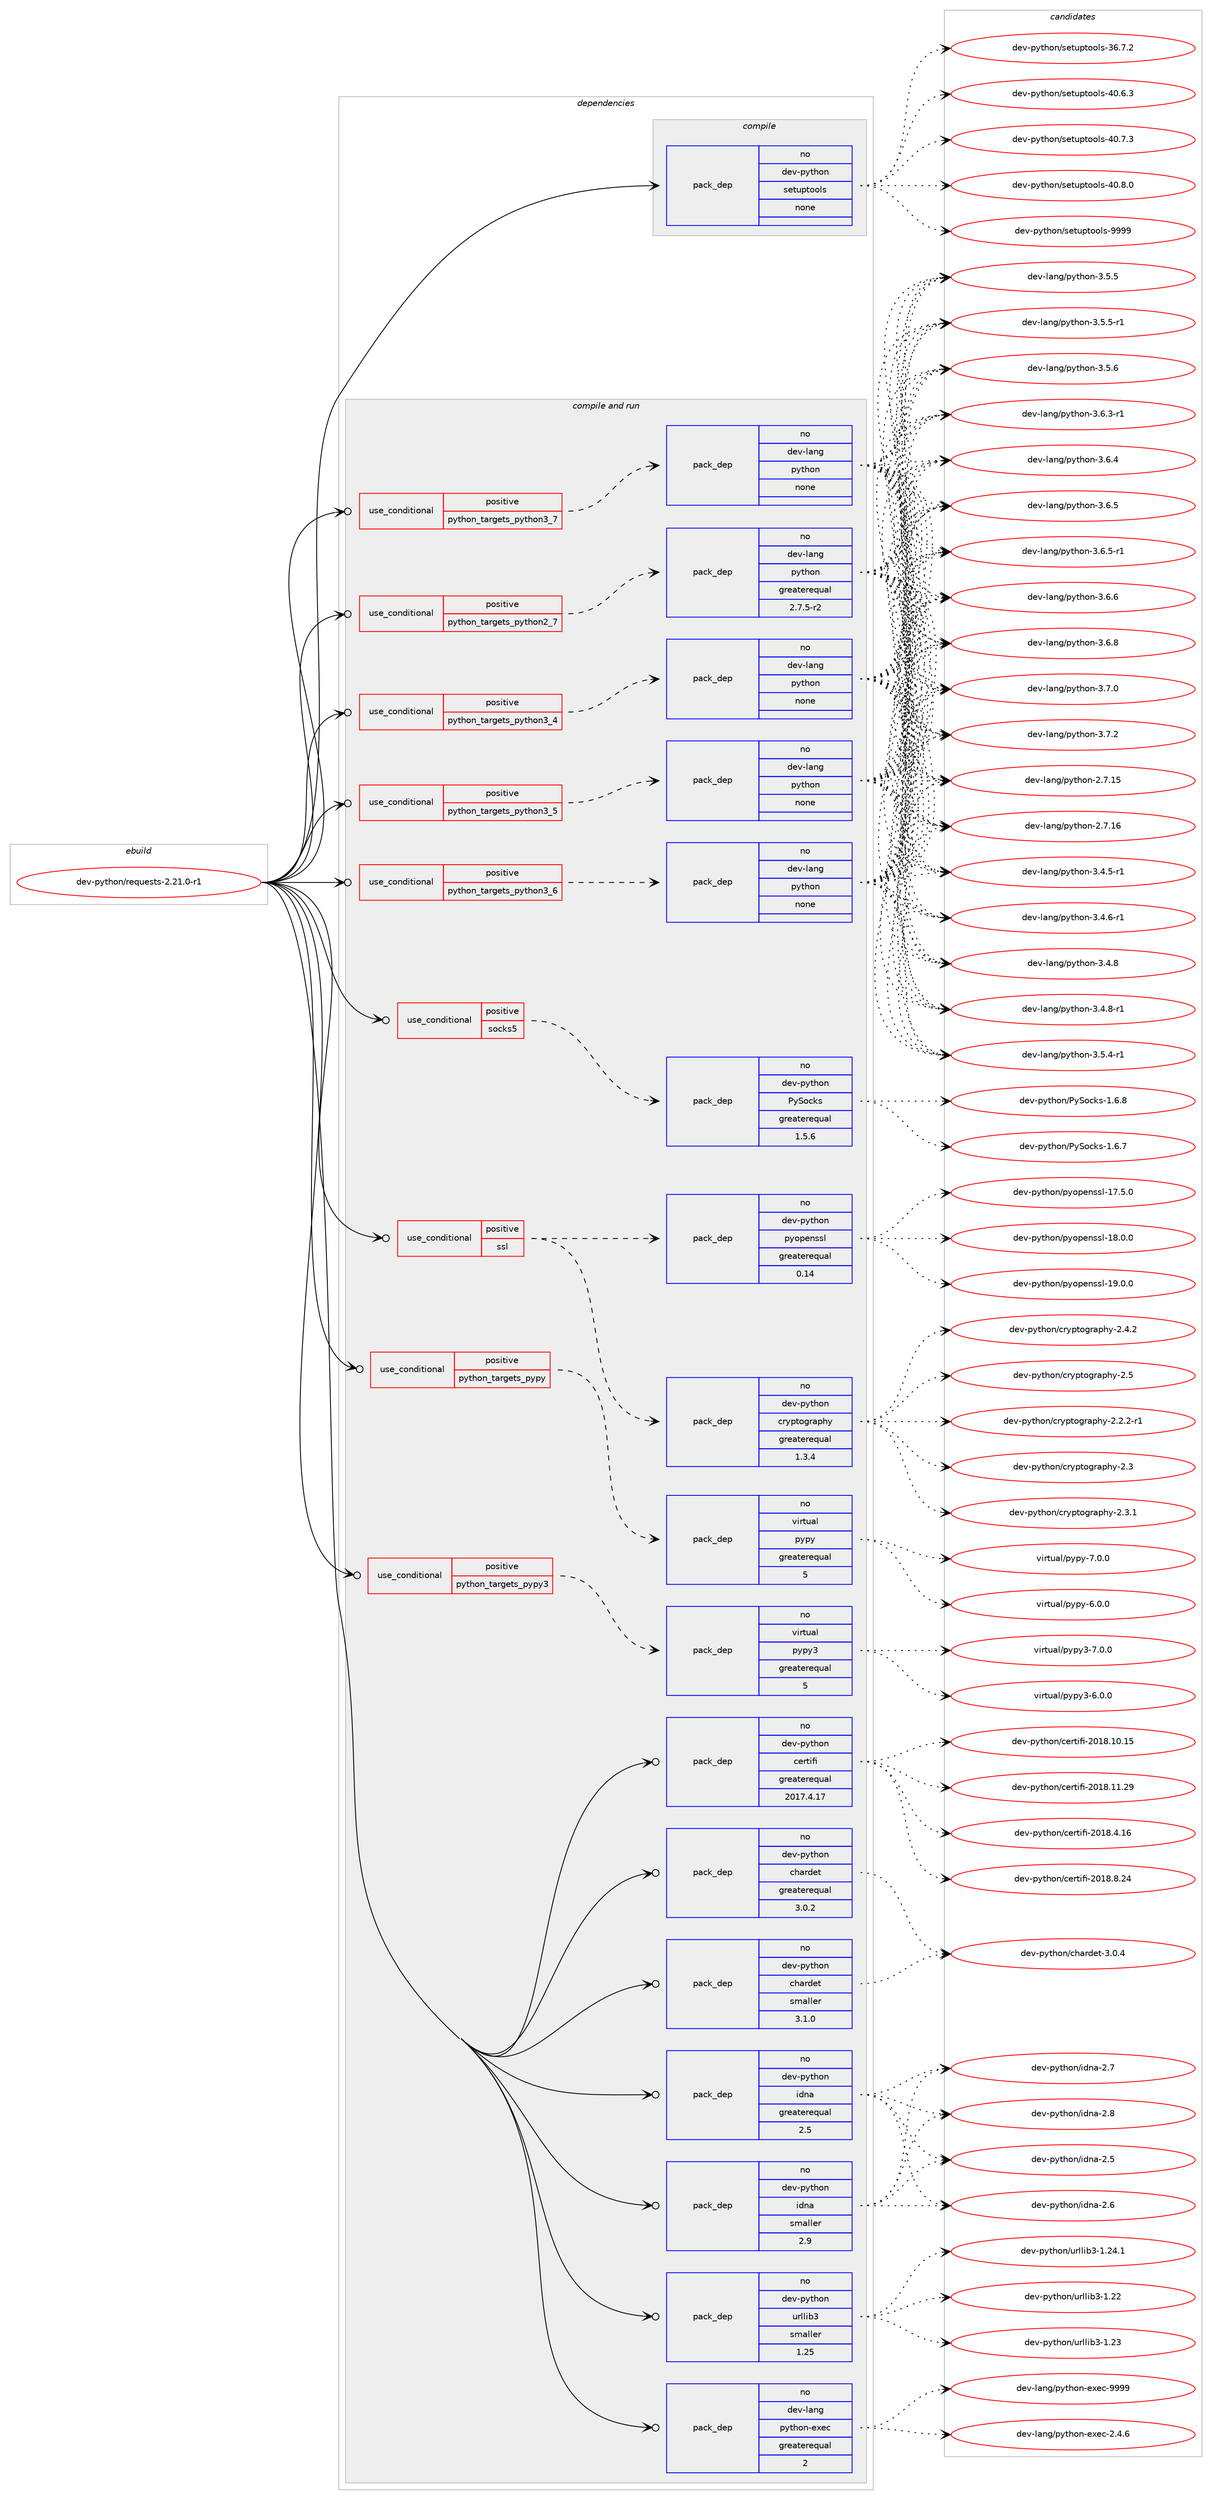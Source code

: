 digraph prolog {

# *************
# Graph options
# *************

newrank=true;
concentrate=true;
compound=true;
graph [rankdir=LR,fontname=Helvetica,fontsize=10,ranksep=1.5];#, ranksep=2.5, nodesep=0.2];
edge  [arrowhead=vee];
node  [fontname=Helvetica,fontsize=10];

# **********
# The ebuild
# **********

subgraph cluster_leftcol {
color=gray;
rank=same;
label=<<i>ebuild</i>>;
id [label="dev-python/requests-2.21.0-r1", color=red, width=4, href="../dev-python/requests-2.21.0-r1.svg"];
}

# ****************
# The dependencies
# ****************

subgraph cluster_midcol {
color=gray;
label=<<i>dependencies</i>>;
subgraph cluster_compile {
fillcolor="#eeeeee";
style=filled;
label=<<i>compile</i>>;
subgraph pack1031749 {
dependency1438886 [label=<<TABLE BORDER="0" CELLBORDER="1" CELLSPACING="0" CELLPADDING="4" WIDTH="220"><TR><TD ROWSPAN="6" CELLPADDING="30">pack_dep</TD></TR><TR><TD WIDTH="110">no</TD></TR><TR><TD>dev-python</TD></TR><TR><TD>setuptools</TD></TR><TR><TD>none</TD></TR><TR><TD></TD></TR></TABLE>>, shape=none, color=blue];
}
id:e -> dependency1438886:w [weight=20,style="solid",arrowhead="vee"];
}
subgraph cluster_compileandrun {
fillcolor="#eeeeee";
style=filled;
label=<<i>compile and run</i>>;
subgraph cond383777 {
dependency1438887 [label=<<TABLE BORDER="0" CELLBORDER="1" CELLSPACING="0" CELLPADDING="4"><TR><TD ROWSPAN="3" CELLPADDING="10">use_conditional</TD></TR><TR><TD>positive</TD></TR><TR><TD>python_targets_pypy</TD></TR></TABLE>>, shape=none, color=red];
subgraph pack1031750 {
dependency1438888 [label=<<TABLE BORDER="0" CELLBORDER="1" CELLSPACING="0" CELLPADDING="4" WIDTH="220"><TR><TD ROWSPAN="6" CELLPADDING="30">pack_dep</TD></TR><TR><TD WIDTH="110">no</TD></TR><TR><TD>virtual</TD></TR><TR><TD>pypy</TD></TR><TR><TD>greaterequal</TD></TR><TR><TD>5</TD></TR></TABLE>>, shape=none, color=blue];
}
dependency1438887:e -> dependency1438888:w [weight=20,style="dashed",arrowhead="vee"];
}
id:e -> dependency1438887:w [weight=20,style="solid",arrowhead="odotvee"];
subgraph cond383778 {
dependency1438889 [label=<<TABLE BORDER="0" CELLBORDER="1" CELLSPACING="0" CELLPADDING="4"><TR><TD ROWSPAN="3" CELLPADDING="10">use_conditional</TD></TR><TR><TD>positive</TD></TR><TR><TD>python_targets_pypy3</TD></TR></TABLE>>, shape=none, color=red];
subgraph pack1031751 {
dependency1438890 [label=<<TABLE BORDER="0" CELLBORDER="1" CELLSPACING="0" CELLPADDING="4" WIDTH="220"><TR><TD ROWSPAN="6" CELLPADDING="30">pack_dep</TD></TR><TR><TD WIDTH="110">no</TD></TR><TR><TD>virtual</TD></TR><TR><TD>pypy3</TD></TR><TR><TD>greaterequal</TD></TR><TR><TD>5</TD></TR></TABLE>>, shape=none, color=blue];
}
dependency1438889:e -> dependency1438890:w [weight=20,style="dashed",arrowhead="vee"];
}
id:e -> dependency1438889:w [weight=20,style="solid",arrowhead="odotvee"];
subgraph cond383779 {
dependency1438891 [label=<<TABLE BORDER="0" CELLBORDER="1" CELLSPACING="0" CELLPADDING="4"><TR><TD ROWSPAN="3" CELLPADDING="10">use_conditional</TD></TR><TR><TD>positive</TD></TR><TR><TD>python_targets_python2_7</TD></TR></TABLE>>, shape=none, color=red];
subgraph pack1031752 {
dependency1438892 [label=<<TABLE BORDER="0" CELLBORDER="1" CELLSPACING="0" CELLPADDING="4" WIDTH="220"><TR><TD ROWSPAN="6" CELLPADDING="30">pack_dep</TD></TR><TR><TD WIDTH="110">no</TD></TR><TR><TD>dev-lang</TD></TR><TR><TD>python</TD></TR><TR><TD>greaterequal</TD></TR><TR><TD>2.7.5-r2</TD></TR></TABLE>>, shape=none, color=blue];
}
dependency1438891:e -> dependency1438892:w [weight=20,style="dashed",arrowhead="vee"];
}
id:e -> dependency1438891:w [weight=20,style="solid",arrowhead="odotvee"];
subgraph cond383780 {
dependency1438893 [label=<<TABLE BORDER="0" CELLBORDER="1" CELLSPACING="0" CELLPADDING="4"><TR><TD ROWSPAN="3" CELLPADDING="10">use_conditional</TD></TR><TR><TD>positive</TD></TR><TR><TD>python_targets_python3_4</TD></TR></TABLE>>, shape=none, color=red];
subgraph pack1031753 {
dependency1438894 [label=<<TABLE BORDER="0" CELLBORDER="1" CELLSPACING="0" CELLPADDING="4" WIDTH="220"><TR><TD ROWSPAN="6" CELLPADDING="30">pack_dep</TD></TR><TR><TD WIDTH="110">no</TD></TR><TR><TD>dev-lang</TD></TR><TR><TD>python</TD></TR><TR><TD>none</TD></TR><TR><TD></TD></TR></TABLE>>, shape=none, color=blue];
}
dependency1438893:e -> dependency1438894:w [weight=20,style="dashed",arrowhead="vee"];
}
id:e -> dependency1438893:w [weight=20,style="solid",arrowhead="odotvee"];
subgraph cond383781 {
dependency1438895 [label=<<TABLE BORDER="0" CELLBORDER="1" CELLSPACING="0" CELLPADDING="4"><TR><TD ROWSPAN="3" CELLPADDING="10">use_conditional</TD></TR><TR><TD>positive</TD></TR><TR><TD>python_targets_python3_5</TD></TR></TABLE>>, shape=none, color=red];
subgraph pack1031754 {
dependency1438896 [label=<<TABLE BORDER="0" CELLBORDER="1" CELLSPACING="0" CELLPADDING="4" WIDTH="220"><TR><TD ROWSPAN="6" CELLPADDING="30">pack_dep</TD></TR><TR><TD WIDTH="110">no</TD></TR><TR><TD>dev-lang</TD></TR><TR><TD>python</TD></TR><TR><TD>none</TD></TR><TR><TD></TD></TR></TABLE>>, shape=none, color=blue];
}
dependency1438895:e -> dependency1438896:w [weight=20,style="dashed",arrowhead="vee"];
}
id:e -> dependency1438895:w [weight=20,style="solid",arrowhead="odotvee"];
subgraph cond383782 {
dependency1438897 [label=<<TABLE BORDER="0" CELLBORDER="1" CELLSPACING="0" CELLPADDING="4"><TR><TD ROWSPAN="3" CELLPADDING="10">use_conditional</TD></TR><TR><TD>positive</TD></TR><TR><TD>python_targets_python3_6</TD></TR></TABLE>>, shape=none, color=red];
subgraph pack1031755 {
dependency1438898 [label=<<TABLE BORDER="0" CELLBORDER="1" CELLSPACING="0" CELLPADDING="4" WIDTH="220"><TR><TD ROWSPAN="6" CELLPADDING="30">pack_dep</TD></TR><TR><TD WIDTH="110">no</TD></TR><TR><TD>dev-lang</TD></TR><TR><TD>python</TD></TR><TR><TD>none</TD></TR><TR><TD></TD></TR></TABLE>>, shape=none, color=blue];
}
dependency1438897:e -> dependency1438898:w [weight=20,style="dashed",arrowhead="vee"];
}
id:e -> dependency1438897:w [weight=20,style="solid",arrowhead="odotvee"];
subgraph cond383783 {
dependency1438899 [label=<<TABLE BORDER="0" CELLBORDER="1" CELLSPACING="0" CELLPADDING="4"><TR><TD ROWSPAN="3" CELLPADDING="10">use_conditional</TD></TR><TR><TD>positive</TD></TR><TR><TD>python_targets_python3_7</TD></TR></TABLE>>, shape=none, color=red];
subgraph pack1031756 {
dependency1438900 [label=<<TABLE BORDER="0" CELLBORDER="1" CELLSPACING="0" CELLPADDING="4" WIDTH="220"><TR><TD ROWSPAN="6" CELLPADDING="30">pack_dep</TD></TR><TR><TD WIDTH="110">no</TD></TR><TR><TD>dev-lang</TD></TR><TR><TD>python</TD></TR><TR><TD>none</TD></TR><TR><TD></TD></TR></TABLE>>, shape=none, color=blue];
}
dependency1438899:e -> dependency1438900:w [weight=20,style="dashed",arrowhead="vee"];
}
id:e -> dependency1438899:w [weight=20,style="solid",arrowhead="odotvee"];
subgraph cond383784 {
dependency1438901 [label=<<TABLE BORDER="0" CELLBORDER="1" CELLSPACING="0" CELLPADDING="4"><TR><TD ROWSPAN="3" CELLPADDING="10">use_conditional</TD></TR><TR><TD>positive</TD></TR><TR><TD>socks5</TD></TR></TABLE>>, shape=none, color=red];
subgraph pack1031757 {
dependency1438902 [label=<<TABLE BORDER="0" CELLBORDER="1" CELLSPACING="0" CELLPADDING="4" WIDTH="220"><TR><TD ROWSPAN="6" CELLPADDING="30">pack_dep</TD></TR><TR><TD WIDTH="110">no</TD></TR><TR><TD>dev-python</TD></TR><TR><TD>PySocks</TD></TR><TR><TD>greaterequal</TD></TR><TR><TD>1.5.6</TD></TR></TABLE>>, shape=none, color=blue];
}
dependency1438901:e -> dependency1438902:w [weight=20,style="dashed",arrowhead="vee"];
}
id:e -> dependency1438901:w [weight=20,style="solid",arrowhead="odotvee"];
subgraph cond383785 {
dependency1438903 [label=<<TABLE BORDER="0" CELLBORDER="1" CELLSPACING="0" CELLPADDING="4"><TR><TD ROWSPAN="3" CELLPADDING="10">use_conditional</TD></TR><TR><TD>positive</TD></TR><TR><TD>ssl</TD></TR></TABLE>>, shape=none, color=red];
subgraph pack1031758 {
dependency1438904 [label=<<TABLE BORDER="0" CELLBORDER="1" CELLSPACING="0" CELLPADDING="4" WIDTH="220"><TR><TD ROWSPAN="6" CELLPADDING="30">pack_dep</TD></TR><TR><TD WIDTH="110">no</TD></TR><TR><TD>dev-python</TD></TR><TR><TD>cryptography</TD></TR><TR><TD>greaterequal</TD></TR><TR><TD>1.3.4</TD></TR></TABLE>>, shape=none, color=blue];
}
dependency1438903:e -> dependency1438904:w [weight=20,style="dashed",arrowhead="vee"];
subgraph pack1031759 {
dependency1438905 [label=<<TABLE BORDER="0" CELLBORDER="1" CELLSPACING="0" CELLPADDING="4" WIDTH="220"><TR><TD ROWSPAN="6" CELLPADDING="30">pack_dep</TD></TR><TR><TD WIDTH="110">no</TD></TR><TR><TD>dev-python</TD></TR><TR><TD>pyopenssl</TD></TR><TR><TD>greaterequal</TD></TR><TR><TD>0.14</TD></TR></TABLE>>, shape=none, color=blue];
}
dependency1438903:e -> dependency1438905:w [weight=20,style="dashed",arrowhead="vee"];
}
id:e -> dependency1438903:w [weight=20,style="solid",arrowhead="odotvee"];
subgraph pack1031760 {
dependency1438906 [label=<<TABLE BORDER="0" CELLBORDER="1" CELLSPACING="0" CELLPADDING="4" WIDTH="220"><TR><TD ROWSPAN="6" CELLPADDING="30">pack_dep</TD></TR><TR><TD WIDTH="110">no</TD></TR><TR><TD>dev-lang</TD></TR><TR><TD>python-exec</TD></TR><TR><TD>greaterequal</TD></TR><TR><TD>2</TD></TR></TABLE>>, shape=none, color=blue];
}
id:e -> dependency1438906:w [weight=20,style="solid",arrowhead="odotvee"];
subgraph pack1031761 {
dependency1438907 [label=<<TABLE BORDER="0" CELLBORDER="1" CELLSPACING="0" CELLPADDING="4" WIDTH="220"><TR><TD ROWSPAN="6" CELLPADDING="30">pack_dep</TD></TR><TR><TD WIDTH="110">no</TD></TR><TR><TD>dev-python</TD></TR><TR><TD>certifi</TD></TR><TR><TD>greaterequal</TD></TR><TR><TD>2017.4.17</TD></TR></TABLE>>, shape=none, color=blue];
}
id:e -> dependency1438907:w [weight=20,style="solid",arrowhead="odotvee"];
subgraph pack1031762 {
dependency1438908 [label=<<TABLE BORDER="0" CELLBORDER="1" CELLSPACING="0" CELLPADDING="4" WIDTH="220"><TR><TD ROWSPAN="6" CELLPADDING="30">pack_dep</TD></TR><TR><TD WIDTH="110">no</TD></TR><TR><TD>dev-python</TD></TR><TR><TD>chardet</TD></TR><TR><TD>greaterequal</TD></TR><TR><TD>3.0.2</TD></TR></TABLE>>, shape=none, color=blue];
}
id:e -> dependency1438908:w [weight=20,style="solid",arrowhead="odotvee"];
subgraph pack1031763 {
dependency1438909 [label=<<TABLE BORDER="0" CELLBORDER="1" CELLSPACING="0" CELLPADDING="4" WIDTH="220"><TR><TD ROWSPAN="6" CELLPADDING="30">pack_dep</TD></TR><TR><TD WIDTH="110">no</TD></TR><TR><TD>dev-python</TD></TR><TR><TD>chardet</TD></TR><TR><TD>smaller</TD></TR><TR><TD>3.1.0</TD></TR></TABLE>>, shape=none, color=blue];
}
id:e -> dependency1438909:w [weight=20,style="solid",arrowhead="odotvee"];
subgraph pack1031764 {
dependency1438910 [label=<<TABLE BORDER="0" CELLBORDER="1" CELLSPACING="0" CELLPADDING="4" WIDTH="220"><TR><TD ROWSPAN="6" CELLPADDING="30">pack_dep</TD></TR><TR><TD WIDTH="110">no</TD></TR><TR><TD>dev-python</TD></TR><TR><TD>idna</TD></TR><TR><TD>greaterequal</TD></TR><TR><TD>2.5</TD></TR></TABLE>>, shape=none, color=blue];
}
id:e -> dependency1438910:w [weight=20,style="solid",arrowhead="odotvee"];
subgraph pack1031765 {
dependency1438911 [label=<<TABLE BORDER="0" CELLBORDER="1" CELLSPACING="0" CELLPADDING="4" WIDTH="220"><TR><TD ROWSPAN="6" CELLPADDING="30">pack_dep</TD></TR><TR><TD WIDTH="110">no</TD></TR><TR><TD>dev-python</TD></TR><TR><TD>idna</TD></TR><TR><TD>smaller</TD></TR><TR><TD>2.9</TD></TR></TABLE>>, shape=none, color=blue];
}
id:e -> dependency1438911:w [weight=20,style="solid",arrowhead="odotvee"];
subgraph pack1031766 {
dependency1438912 [label=<<TABLE BORDER="0" CELLBORDER="1" CELLSPACING="0" CELLPADDING="4" WIDTH="220"><TR><TD ROWSPAN="6" CELLPADDING="30">pack_dep</TD></TR><TR><TD WIDTH="110">no</TD></TR><TR><TD>dev-python</TD></TR><TR><TD>urllib3</TD></TR><TR><TD>smaller</TD></TR><TR><TD>1.25</TD></TR></TABLE>>, shape=none, color=blue];
}
id:e -> dependency1438912:w [weight=20,style="solid",arrowhead="odotvee"];
}
subgraph cluster_run {
fillcolor="#eeeeee";
style=filled;
label=<<i>run</i>>;
}
}

# **************
# The candidates
# **************

subgraph cluster_choices {
rank=same;
color=gray;
label=<<i>candidates</i>>;

subgraph choice1031749 {
color=black;
nodesep=1;
choice100101118451121211161041111104711510111611711211611111110811545515446554650 [label="dev-python/setuptools-36.7.2", color=red, width=4,href="../dev-python/setuptools-36.7.2.svg"];
choice100101118451121211161041111104711510111611711211611111110811545524846544651 [label="dev-python/setuptools-40.6.3", color=red, width=4,href="../dev-python/setuptools-40.6.3.svg"];
choice100101118451121211161041111104711510111611711211611111110811545524846554651 [label="dev-python/setuptools-40.7.3", color=red, width=4,href="../dev-python/setuptools-40.7.3.svg"];
choice100101118451121211161041111104711510111611711211611111110811545524846564648 [label="dev-python/setuptools-40.8.0", color=red, width=4,href="../dev-python/setuptools-40.8.0.svg"];
choice10010111845112121116104111110471151011161171121161111111081154557575757 [label="dev-python/setuptools-9999", color=red, width=4,href="../dev-python/setuptools-9999.svg"];
dependency1438886:e -> choice100101118451121211161041111104711510111611711211611111110811545515446554650:w [style=dotted,weight="100"];
dependency1438886:e -> choice100101118451121211161041111104711510111611711211611111110811545524846544651:w [style=dotted,weight="100"];
dependency1438886:e -> choice100101118451121211161041111104711510111611711211611111110811545524846554651:w [style=dotted,weight="100"];
dependency1438886:e -> choice100101118451121211161041111104711510111611711211611111110811545524846564648:w [style=dotted,weight="100"];
dependency1438886:e -> choice10010111845112121116104111110471151011161171121161111111081154557575757:w [style=dotted,weight="100"];
}
subgraph choice1031750 {
color=black;
nodesep=1;
choice1181051141161179710847112121112121455446484648 [label="virtual/pypy-6.0.0", color=red, width=4,href="../virtual/pypy-6.0.0.svg"];
choice1181051141161179710847112121112121455546484648 [label="virtual/pypy-7.0.0", color=red, width=4,href="../virtual/pypy-7.0.0.svg"];
dependency1438888:e -> choice1181051141161179710847112121112121455446484648:w [style=dotted,weight="100"];
dependency1438888:e -> choice1181051141161179710847112121112121455546484648:w [style=dotted,weight="100"];
}
subgraph choice1031751 {
color=black;
nodesep=1;
choice118105114116117971084711212111212151455446484648 [label="virtual/pypy3-6.0.0", color=red, width=4,href="../virtual/pypy3-6.0.0.svg"];
choice118105114116117971084711212111212151455546484648 [label="virtual/pypy3-7.0.0", color=red, width=4,href="../virtual/pypy3-7.0.0.svg"];
dependency1438890:e -> choice118105114116117971084711212111212151455446484648:w [style=dotted,weight="100"];
dependency1438890:e -> choice118105114116117971084711212111212151455546484648:w [style=dotted,weight="100"];
}
subgraph choice1031752 {
color=black;
nodesep=1;
choice10010111845108971101034711212111610411111045504655464953 [label="dev-lang/python-2.7.15", color=red, width=4,href="../dev-lang/python-2.7.15.svg"];
choice10010111845108971101034711212111610411111045504655464954 [label="dev-lang/python-2.7.16", color=red, width=4,href="../dev-lang/python-2.7.16.svg"];
choice1001011184510897110103471121211161041111104551465246534511449 [label="dev-lang/python-3.4.5-r1", color=red, width=4,href="../dev-lang/python-3.4.5-r1.svg"];
choice1001011184510897110103471121211161041111104551465246544511449 [label="dev-lang/python-3.4.6-r1", color=red, width=4,href="../dev-lang/python-3.4.6-r1.svg"];
choice100101118451089711010347112121116104111110455146524656 [label="dev-lang/python-3.4.8", color=red, width=4,href="../dev-lang/python-3.4.8.svg"];
choice1001011184510897110103471121211161041111104551465246564511449 [label="dev-lang/python-3.4.8-r1", color=red, width=4,href="../dev-lang/python-3.4.8-r1.svg"];
choice1001011184510897110103471121211161041111104551465346524511449 [label="dev-lang/python-3.5.4-r1", color=red, width=4,href="../dev-lang/python-3.5.4-r1.svg"];
choice100101118451089711010347112121116104111110455146534653 [label="dev-lang/python-3.5.5", color=red, width=4,href="../dev-lang/python-3.5.5.svg"];
choice1001011184510897110103471121211161041111104551465346534511449 [label="dev-lang/python-3.5.5-r1", color=red, width=4,href="../dev-lang/python-3.5.5-r1.svg"];
choice100101118451089711010347112121116104111110455146534654 [label="dev-lang/python-3.5.6", color=red, width=4,href="../dev-lang/python-3.5.6.svg"];
choice1001011184510897110103471121211161041111104551465446514511449 [label="dev-lang/python-3.6.3-r1", color=red, width=4,href="../dev-lang/python-3.6.3-r1.svg"];
choice100101118451089711010347112121116104111110455146544652 [label="dev-lang/python-3.6.4", color=red, width=4,href="../dev-lang/python-3.6.4.svg"];
choice100101118451089711010347112121116104111110455146544653 [label="dev-lang/python-3.6.5", color=red, width=4,href="../dev-lang/python-3.6.5.svg"];
choice1001011184510897110103471121211161041111104551465446534511449 [label="dev-lang/python-3.6.5-r1", color=red, width=4,href="../dev-lang/python-3.6.5-r1.svg"];
choice100101118451089711010347112121116104111110455146544654 [label="dev-lang/python-3.6.6", color=red, width=4,href="../dev-lang/python-3.6.6.svg"];
choice100101118451089711010347112121116104111110455146544656 [label="dev-lang/python-3.6.8", color=red, width=4,href="../dev-lang/python-3.6.8.svg"];
choice100101118451089711010347112121116104111110455146554648 [label="dev-lang/python-3.7.0", color=red, width=4,href="../dev-lang/python-3.7.0.svg"];
choice100101118451089711010347112121116104111110455146554650 [label="dev-lang/python-3.7.2", color=red, width=4,href="../dev-lang/python-3.7.2.svg"];
dependency1438892:e -> choice10010111845108971101034711212111610411111045504655464953:w [style=dotted,weight="100"];
dependency1438892:e -> choice10010111845108971101034711212111610411111045504655464954:w [style=dotted,weight="100"];
dependency1438892:e -> choice1001011184510897110103471121211161041111104551465246534511449:w [style=dotted,weight="100"];
dependency1438892:e -> choice1001011184510897110103471121211161041111104551465246544511449:w [style=dotted,weight="100"];
dependency1438892:e -> choice100101118451089711010347112121116104111110455146524656:w [style=dotted,weight="100"];
dependency1438892:e -> choice1001011184510897110103471121211161041111104551465246564511449:w [style=dotted,weight="100"];
dependency1438892:e -> choice1001011184510897110103471121211161041111104551465346524511449:w [style=dotted,weight="100"];
dependency1438892:e -> choice100101118451089711010347112121116104111110455146534653:w [style=dotted,weight="100"];
dependency1438892:e -> choice1001011184510897110103471121211161041111104551465346534511449:w [style=dotted,weight="100"];
dependency1438892:e -> choice100101118451089711010347112121116104111110455146534654:w [style=dotted,weight="100"];
dependency1438892:e -> choice1001011184510897110103471121211161041111104551465446514511449:w [style=dotted,weight="100"];
dependency1438892:e -> choice100101118451089711010347112121116104111110455146544652:w [style=dotted,weight="100"];
dependency1438892:e -> choice100101118451089711010347112121116104111110455146544653:w [style=dotted,weight="100"];
dependency1438892:e -> choice1001011184510897110103471121211161041111104551465446534511449:w [style=dotted,weight="100"];
dependency1438892:e -> choice100101118451089711010347112121116104111110455146544654:w [style=dotted,weight="100"];
dependency1438892:e -> choice100101118451089711010347112121116104111110455146544656:w [style=dotted,weight="100"];
dependency1438892:e -> choice100101118451089711010347112121116104111110455146554648:w [style=dotted,weight="100"];
dependency1438892:e -> choice100101118451089711010347112121116104111110455146554650:w [style=dotted,weight="100"];
}
subgraph choice1031753 {
color=black;
nodesep=1;
choice10010111845108971101034711212111610411111045504655464953 [label="dev-lang/python-2.7.15", color=red, width=4,href="../dev-lang/python-2.7.15.svg"];
choice10010111845108971101034711212111610411111045504655464954 [label="dev-lang/python-2.7.16", color=red, width=4,href="../dev-lang/python-2.7.16.svg"];
choice1001011184510897110103471121211161041111104551465246534511449 [label="dev-lang/python-3.4.5-r1", color=red, width=4,href="../dev-lang/python-3.4.5-r1.svg"];
choice1001011184510897110103471121211161041111104551465246544511449 [label="dev-lang/python-3.4.6-r1", color=red, width=4,href="../dev-lang/python-3.4.6-r1.svg"];
choice100101118451089711010347112121116104111110455146524656 [label="dev-lang/python-3.4.8", color=red, width=4,href="../dev-lang/python-3.4.8.svg"];
choice1001011184510897110103471121211161041111104551465246564511449 [label="dev-lang/python-3.4.8-r1", color=red, width=4,href="../dev-lang/python-3.4.8-r1.svg"];
choice1001011184510897110103471121211161041111104551465346524511449 [label="dev-lang/python-3.5.4-r1", color=red, width=4,href="../dev-lang/python-3.5.4-r1.svg"];
choice100101118451089711010347112121116104111110455146534653 [label="dev-lang/python-3.5.5", color=red, width=4,href="../dev-lang/python-3.5.5.svg"];
choice1001011184510897110103471121211161041111104551465346534511449 [label="dev-lang/python-3.5.5-r1", color=red, width=4,href="../dev-lang/python-3.5.5-r1.svg"];
choice100101118451089711010347112121116104111110455146534654 [label="dev-lang/python-3.5.6", color=red, width=4,href="../dev-lang/python-3.5.6.svg"];
choice1001011184510897110103471121211161041111104551465446514511449 [label="dev-lang/python-3.6.3-r1", color=red, width=4,href="../dev-lang/python-3.6.3-r1.svg"];
choice100101118451089711010347112121116104111110455146544652 [label="dev-lang/python-3.6.4", color=red, width=4,href="../dev-lang/python-3.6.4.svg"];
choice100101118451089711010347112121116104111110455146544653 [label="dev-lang/python-3.6.5", color=red, width=4,href="../dev-lang/python-3.6.5.svg"];
choice1001011184510897110103471121211161041111104551465446534511449 [label="dev-lang/python-3.6.5-r1", color=red, width=4,href="../dev-lang/python-3.6.5-r1.svg"];
choice100101118451089711010347112121116104111110455146544654 [label="dev-lang/python-3.6.6", color=red, width=4,href="../dev-lang/python-3.6.6.svg"];
choice100101118451089711010347112121116104111110455146544656 [label="dev-lang/python-3.6.8", color=red, width=4,href="../dev-lang/python-3.6.8.svg"];
choice100101118451089711010347112121116104111110455146554648 [label="dev-lang/python-3.7.0", color=red, width=4,href="../dev-lang/python-3.7.0.svg"];
choice100101118451089711010347112121116104111110455146554650 [label="dev-lang/python-3.7.2", color=red, width=4,href="../dev-lang/python-3.7.2.svg"];
dependency1438894:e -> choice10010111845108971101034711212111610411111045504655464953:w [style=dotted,weight="100"];
dependency1438894:e -> choice10010111845108971101034711212111610411111045504655464954:w [style=dotted,weight="100"];
dependency1438894:e -> choice1001011184510897110103471121211161041111104551465246534511449:w [style=dotted,weight="100"];
dependency1438894:e -> choice1001011184510897110103471121211161041111104551465246544511449:w [style=dotted,weight="100"];
dependency1438894:e -> choice100101118451089711010347112121116104111110455146524656:w [style=dotted,weight="100"];
dependency1438894:e -> choice1001011184510897110103471121211161041111104551465246564511449:w [style=dotted,weight="100"];
dependency1438894:e -> choice1001011184510897110103471121211161041111104551465346524511449:w [style=dotted,weight="100"];
dependency1438894:e -> choice100101118451089711010347112121116104111110455146534653:w [style=dotted,weight="100"];
dependency1438894:e -> choice1001011184510897110103471121211161041111104551465346534511449:w [style=dotted,weight="100"];
dependency1438894:e -> choice100101118451089711010347112121116104111110455146534654:w [style=dotted,weight="100"];
dependency1438894:e -> choice1001011184510897110103471121211161041111104551465446514511449:w [style=dotted,weight="100"];
dependency1438894:e -> choice100101118451089711010347112121116104111110455146544652:w [style=dotted,weight="100"];
dependency1438894:e -> choice100101118451089711010347112121116104111110455146544653:w [style=dotted,weight="100"];
dependency1438894:e -> choice1001011184510897110103471121211161041111104551465446534511449:w [style=dotted,weight="100"];
dependency1438894:e -> choice100101118451089711010347112121116104111110455146544654:w [style=dotted,weight="100"];
dependency1438894:e -> choice100101118451089711010347112121116104111110455146544656:w [style=dotted,weight="100"];
dependency1438894:e -> choice100101118451089711010347112121116104111110455146554648:w [style=dotted,weight="100"];
dependency1438894:e -> choice100101118451089711010347112121116104111110455146554650:w [style=dotted,weight="100"];
}
subgraph choice1031754 {
color=black;
nodesep=1;
choice10010111845108971101034711212111610411111045504655464953 [label="dev-lang/python-2.7.15", color=red, width=4,href="../dev-lang/python-2.7.15.svg"];
choice10010111845108971101034711212111610411111045504655464954 [label="dev-lang/python-2.7.16", color=red, width=4,href="../dev-lang/python-2.7.16.svg"];
choice1001011184510897110103471121211161041111104551465246534511449 [label="dev-lang/python-3.4.5-r1", color=red, width=4,href="../dev-lang/python-3.4.5-r1.svg"];
choice1001011184510897110103471121211161041111104551465246544511449 [label="dev-lang/python-3.4.6-r1", color=red, width=4,href="../dev-lang/python-3.4.6-r1.svg"];
choice100101118451089711010347112121116104111110455146524656 [label="dev-lang/python-3.4.8", color=red, width=4,href="../dev-lang/python-3.4.8.svg"];
choice1001011184510897110103471121211161041111104551465246564511449 [label="dev-lang/python-3.4.8-r1", color=red, width=4,href="../dev-lang/python-3.4.8-r1.svg"];
choice1001011184510897110103471121211161041111104551465346524511449 [label="dev-lang/python-3.5.4-r1", color=red, width=4,href="../dev-lang/python-3.5.4-r1.svg"];
choice100101118451089711010347112121116104111110455146534653 [label="dev-lang/python-3.5.5", color=red, width=4,href="../dev-lang/python-3.5.5.svg"];
choice1001011184510897110103471121211161041111104551465346534511449 [label="dev-lang/python-3.5.5-r1", color=red, width=4,href="../dev-lang/python-3.5.5-r1.svg"];
choice100101118451089711010347112121116104111110455146534654 [label="dev-lang/python-3.5.6", color=red, width=4,href="../dev-lang/python-3.5.6.svg"];
choice1001011184510897110103471121211161041111104551465446514511449 [label="dev-lang/python-3.6.3-r1", color=red, width=4,href="../dev-lang/python-3.6.3-r1.svg"];
choice100101118451089711010347112121116104111110455146544652 [label="dev-lang/python-3.6.4", color=red, width=4,href="../dev-lang/python-3.6.4.svg"];
choice100101118451089711010347112121116104111110455146544653 [label="dev-lang/python-3.6.5", color=red, width=4,href="../dev-lang/python-3.6.5.svg"];
choice1001011184510897110103471121211161041111104551465446534511449 [label="dev-lang/python-3.6.5-r1", color=red, width=4,href="../dev-lang/python-3.6.5-r1.svg"];
choice100101118451089711010347112121116104111110455146544654 [label="dev-lang/python-3.6.6", color=red, width=4,href="../dev-lang/python-3.6.6.svg"];
choice100101118451089711010347112121116104111110455146544656 [label="dev-lang/python-3.6.8", color=red, width=4,href="../dev-lang/python-3.6.8.svg"];
choice100101118451089711010347112121116104111110455146554648 [label="dev-lang/python-3.7.0", color=red, width=4,href="../dev-lang/python-3.7.0.svg"];
choice100101118451089711010347112121116104111110455146554650 [label="dev-lang/python-3.7.2", color=red, width=4,href="../dev-lang/python-3.7.2.svg"];
dependency1438896:e -> choice10010111845108971101034711212111610411111045504655464953:w [style=dotted,weight="100"];
dependency1438896:e -> choice10010111845108971101034711212111610411111045504655464954:w [style=dotted,weight="100"];
dependency1438896:e -> choice1001011184510897110103471121211161041111104551465246534511449:w [style=dotted,weight="100"];
dependency1438896:e -> choice1001011184510897110103471121211161041111104551465246544511449:w [style=dotted,weight="100"];
dependency1438896:e -> choice100101118451089711010347112121116104111110455146524656:w [style=dotted,weight="100"];
dependency1438896:e -> choice1001011184510897110103471121211161041111104551465246564511449:w [style=dotted,weight="100"];
dependency1438896:e -> choice1001011184510897110103471121211161041111104551465346524511449:w [style=dotted,weight="100"];
dependency1438896:e -> choice100101118451089711010347112121116104111110455146534653:w [style=dotted,weight="100"];
dependency1438896:e -> choice1001011184510897110103471121211161041111104551465346534511449:w [style=dotted,weight="100"];
dependency1438896:e -> choice100101118451089711010347112121116104111110455146534654:w [style=dotted,weight="100"];
dependency1438896:e -> choice1001011184510897110103471121211161041111104551465446514511449:w [style=dotted,weight="100"];
dependency1438896:e -> choice100101118451089711010347112121116104111110455146544652:w [style=dotted,weight="100"];
dependency1438896:e -> choice100101118451089711010347112121116104111110455146544653:w [style=dotted,weight="100"];
dependency1438896:e -> choice1001011184510897110103471121211161041111104551465446534511449:w [style=dotted,weight="100"];
dependency1438896:e -> choice100101118451089711010347112121116104111110455146544654:w [style=dotted,weight="100"];
dependency1438896:e -> choice100101118451089711010347112121116104111110455146544656:w [style=dotted,weight="100"];
dependency1438896:e -> choice100101118451089711010347112121116104111110455146554648:w [style=dotted,weight="100"];
dependency1438896:e -> choice100101118451089711010347112121116104111110455146554650:w [style=dotted,weight="100"];
}
subgraph choice1031755 {
color=black;
nodesep=1;
choice10010111845108971101034711212111610411111045504655464953 [label="dev-lang/python-2.7.15", color=red, width=4,href="../dev-lang/python-2.7.15.svg"];
choice10010111845108971101034711212111610411111045504655464954 [label="dev-lang/python-2.7.16", color=red, width=4,href="../dev-lang/python-2.7.16.svg"];
choice1001011184510897110103471121211161041111104551465246534511449 [label="dev-lang/python-3.4.5-r1", color=red, width=4,href="../dev-lang/python-3.4.5-r1.svg"];
choice1001011184510897110103471121211161041111104551465246544511449 [label="dev-lang/python-3.4.6-r1", color=red, width=4,href="../dev-lang/python-3.4.6-r1.svg"];
choice100101118451089711010347112121116104111110455146524656 [label="dev-lang/python-3.4.8", color=red, width=4,href="../dev-lang/python-3.4.8.svg"];
choice1001011184510897110103471121211161041111104551465246564511449 [label="dev-lang/python-3.4.8-r1", color=red, width=4,href="../dev-lang/python-3.4.8-r1.svg"];
choice1001011184510897110103471121211161041111104551465346524511449 [label="dev-lang/python-3.5.4-r1", color=red, width=4,href="../dev-lang/python-3.5.4-r1.svg"];
choice100101118451089711010347112121116104111110455146534653 [label="dev-lang/python-3.5.5", color=red, width=4,href="../dev-lang/python-3.5.5.svg"];
choice1001011184510897110103471121211161041111104551465346534511449 [label="dev-lang/python-3.5.5-r1", color=red, width=4,href="../dev-lang/python-3.5.5-r1.svg"];
choice100101118451089711010347112121116104111110455146534654 [label="dev-lang/python-3.5.6", color=red, width=4,href="../dev-lang/python-3.5.6.svg"];
choice1001011184510897110103471121211161041111104551465446514511449 [label="dev-lang/python-3.6.3-r1", color=red, width=4,href="../dev-lang/python-3.6.3-r1.svg"];
choice100101118451089711010347112121116104111110455146544652 [label="dev-lang/python-3.6.4", color=red, width=4,href="../dev-lang/python-3.6.4.svg"];
choice100101118451089711010347112121116104111110455146544653 [label="dev-lang/python-3.6.5", color=red, width=4,href="../dev-lang/python-3.6.5.svg"];
choice1001011184510897110103471121211161041111104551465446534511449 [label="dev-lang/python-3.6.5-r1", color=red, width=4,href="../dev-lang/python-3.6.5-r1.svg"];
choice100101118451089711010347112121116104111110455146544654 [label="dev-lang/python-3.6.6", color=red, width=4,href="../dev-lang/python-3.6.6.svg"];
choice100101118451089711010347112121116104111110455146544656 [label="dev-lang/python-3.6.8", color=red, width=4,href="../dev-lang/python-3.6.8.svg"];
choice100101118451089711010347112121116104111110455146554648 [label="dev-lang/python-3.7.0", color=red, width=4,href="../dev-lang/python-3.7.0.svg"];
choice100101118451089711010347112121116104111110455146554650 [label="dev-lang/python-3.7.2", color=red, width=4,href="../dev-lang/python-3.7.2.svg"];
dependency1438898:e -> choice10010111845108971101034711212111610411111045504655464953:w [style=dotted,weight="100"];
dependency1438898:e -> choice10010111845108971101034711212111610411111045504655464954:w [style=dotted,weight="100"];
dependency1438898:e -> choice1001011184510897110103471121211161041111104551465246534511449:w [style=dotted,weight="100"];
dependency1438898:e -> choice1001011184510897110103471121211161041111104551465246544511449:w [style=dotted,weight="100"];
dependency1438898:e -> choice100101118451089711010347112121116104111110455146524656:w [style=dotted,weight="100"];
dependency1438898:e -> choice1001011184510897110103471121211161041111104551465246564511449:w [style=dotted,weight="100"];
dependency1438898:e -> choice1001011184510897110103471121211161041111104551465346524511449:w [style=dotted,weight="100"];
dependency1438898:e -> choice100101118451089711010347112121116104111110455146534653:w [style=dotted,weight="100"];
dependency1438898:e -> choice1001011184510897110103471121211161041111104551465346534511449:w [style=dotted,weight="100"];
dependency1438898:e -> choice100101118451089711010347112121116104111110455146534654:w [style=dotted,weight="100"];
dependency1438898:e -> choice1001011184510897110103471121211161041111104551465446514511449:w [style=dotted,weight="100"];
dependency1438898:e -> choice100101118451089711010347112121116104111110455146544652:w [style=dotted,weight="100"];
dependency1438898:e -> choice100101118451089711010347112121116104111110455146544653:w [style=dotted,weight="100"];
dependency1438898:e -> choice1001011184510897110103471121211161041111104551465446534511449:w [style=dotted,weight="100"];
dependency1438898:e -> choice100101118451089711010347112121116104111110455146544654:w [style=dotted,weight="100"];
dependency1438898:e -> choice100101118451089711010347112121116104111110455146544656:w [style=dotted,weight="100"];
dependency1438898:e -> choice100101118451089711010347112121116104111110455146554648:w [style=dotted,weight="100"];
dependency1438898:e -> choice100101118451089711010347112121116104111110455146554650:w [style=dotted,weight="100"];
}
subgraph choice1031756 {
color=black;
nodesep=1;
choice10010111845108971101034711212111610411111045504655464953 [label="dev-lang/python-2.7.15", color=red, width=4,href="../dev-lang/python-2.7.15.svg"];
choice10010111845108971101034711212111610411111045504655464954 [label="dev-lang/python-2.7.16", color=red, width=4,href="../dev-lang/python-2.7.16.svg"];
choice1001011184510897110103471121211161041111104551465246534511449 [label="dev-lang/python-3.4.5-r1", color=red, width=4,href="../dev-lang/python-3.4.5-r1.svg"];
choice1001011184510897110103471121211161041111104551465246544511449 [label="dev-lang/python-3.4.6-r1", color=red, width=4,href="../dev-lang/python-3.4.6-r1.svg"];
choice100101118451089711010347112121116104111110455146524656 [label="dev-lang/python-3.4.8", color=red, width=4,href="../dev-lang/python-3.4.8.svg"];
choice1001011184510897110103471121211161041111104551465246564511449 [label="dev-lang/python-3.4.8-r1", color=red, width=4,href="../dev-lang/python-3.4.8-r1.svg"];
choice1001011184510897110103471121211161041111104551465346524511449 [label="dev-lang/python-3.5.4-r1", color=red, width=4,href="../dev-lang/python-3.5.4-r1.svg"];
choice100101118451089711010347112121116104111110455146534653 [label="dev-lang/python-3.5.5", color=red, width=4,href="../dev-lang/python-3.5.5.svg"];
choice1001011184510897110103471121211161041111104551465346534511449 [label="dev-lang/python-3.5.5-r1", color=red, width=4,href="../dev-lang/python-3.5.5-r1.svg"];
choice100101118451089711010347112121116104111110455146534654 [label="dev-lang/python-3.5.6", color=red, width=4,href="../dev-lang/python-3.5.6.svg"];
choice1001011184510897110103471121211161041111104551465446514511449 [label="dev-lang/python-3.6.3-r1", color=red, width=4,href="../dev-lang/python-3.6.3-r1.svg"];
choice100101118451089711010347112121116104111110455146544652 [label="dev-lang/python-3.6.4", color=red, width=4,href="../dev-lang/python-3.6.4.svg"];
choice100101118451089711010347112121116104111110455146544653 [label="dev-lang/python-3.6.5", color=red, width=4,href="../dev-lang/python-3.6.5.svg"];
choice1001011184510897110103471121211161041111104551465446534511449 [label="dev-lang/python-3.6.5-r1", color=red, width=4,href="../dev-lang/python-3.6.5-r1.svg"];
choice100101118451089711010347112121116104111110455146544654 [label="dev-lang/python-3.6.6", color=red, width=4,href="../dev-lang/python-3.6.6.svg"];
choice100101118451089711010347112121116104111110455146544656 [label="dev-lang/python-3.6.8", color=red, width=4,href="../dev-lang/python-3.6.8.svg"];
choice100101118451089711010347112121116104111110455146554648 [label="dev-lang/python-3.7.0", color=red, width=4,href="../dev-lang/python-3.7.0.svg"];
choice100101118451089711010347112121116104111110455146554650 [label="dev-lang/python-3.7.2", color=red, width=4,href="../dev-lang/python-3.7.2.svg"];
dependency1438900:e -> choice10010111845108971101034711212111610411111045504655464953:w [style=dotted,weight="100"];
dependency1438900:e -> choice10010111845108971101034711212111610411111045504655464954:w [style=dotted,weight="100"];
dependency1438900:e -> choice1001011184510897110103471121211161041111104551465246534511449:w [style=dotted,weight="100"];
dependency1438900:e -> choice1001011184510897110103471121211161041111104551465246544511449:w [style=dotted,weight="100"];
dependency1438900:e -> choice100101118451089711010347112121116104111110455146524656:w [style=dotted,weight="100"];
dependency1438900:e -> choice1001011184510897110103471121211161041111104551465246564511449:w [style=dotted,weight="100"];
dependency1438900:e -> choice1001011184510897110103471121211161041111104551465346524511449:w [style=dotted,weight="100"];
dependency1438900:e -> choice100101118451089711010347112121116104111110455146534653:w [style=dotted,weight="100"];
dependency1438900:e -> choice1001011184510897110103471121211161041111104551465346534511449:w [style=dotted,weight="100"];
dependency1438900:e -> choice100101118451089711010347112121116104111110455146534654:w [style=dotted,weight="100"];
dependency1438900:e -> choice1001011184510897110103471121211161041111104551465446514511449:w [style=dotted,weight="100"];
dependency1438900:e -> choice100101118451089711010347112121116104111110455146544652:w [style=dotted,weight="100"];
dependency1438900:e -> choice100101118451089711010347112121116104111110455146544653:w [style=dotted,weight="100"];
dependency1438900:e -> choice1001011184510897110103471121211161041111104551465446534511449:w [style=dotted,weight="100"];
dependency1438900:e -> choice100101118451089711010347112121116104111110455146544654:w [style=dotted,weight="100"];
dependency1438900:e -> choice100101118451089711010347112121116104111110455146544656:w [style=dotted,weight="100"];
dependency1438900:e -> choice100101118451089711010347112121116104111110455146554648:w [style=dotted,weight="100"];
dependency1438900:e -> choice100101118451089711010347112121116104111110455146554650:w [style=dotted,weight="100"];
}
subgraph choice1031757 {
color=black;
nodesep=1;
choice1001011184511212111610411111047801218311199107115454946544655 [label="dev-python/PySocks-1.6.7", color=red, width=4,href="../dev-python/PySocks-1.6.7.svg"];
choice1001011184511212111610411111047801218311199107115454946544656 [label="dev-python/PySocks-1.6.8", color=red, width=4,href="../dev-python/PySocks-1.6.8.svg"];
dependency1438902:e -> choice1001011184511212111610411111047801218311199107115454946544655:w [style=dotted,weight="100"];
dependency1438902:e -> choice1001011184511212111610411111047801218311199107115454946544656:w [style=dotted,weight="100"];
}
subgraph choice1031758 {
color=black;
nodesep=1;
choice100101118451121211161041111104799114121112116111103114971121041214550465046504511449 [label="dev-python/cryptography-2.2.2-r1", color=red, width=4,href="../dev-python/cryptography-2.2.2-r1.svg"];
choice1001011184511212111610411111047991141211121161111031149711210412145504651 [label="dev-python/cryptography-2.3", color=red, width=4,href="../dev-python/cryptography-2.3.svg"];
choice10010111845112121116104111110479911412111211611110311497112104121455046514649 [label="dev-python/cryptography-2.3.1", color=red, width=4,href="../dev-python/cryptography-2.3.1.svg"];
choice10010111845112121116104111110479911412111211611110311497112104121455046524650 [label="dev-python/cryptography-2.4.2", color=red, width=4,href="../dev-python/cryptography-2.4.2.svg"];
choice1001011184511212111610411111047991141211121161111031149711210412145504653 [label="dev-python/cryptography-2.5", color=red, width=4,href="../dev-python/cryptography-2.5.svg"];
dependency1438904:e -> choice100101118451121211161041111104799114121112116111103114971121041214550465046504511449:w [style=dotted,weight="100"];
dependency1438904:e -> choice1001011184511212111610411111047991141211121161111031149711210412145504651:w [style=dotted,weight="100"];
dependency1438904:e -> choice10010111845112121116104111110479911412111211611110311497112104121455046514649:w [style=dotted,weight="100"];
dependency1438904:e -> choice10010111845112121116104111110479911412111211611110311497112104121455046524650:w [style=dotted,weight="100"];
dependency1438904:e -> choice1001011184511212111610411111047991141211121161111031149711210412145504653:w [style=dotted,weight="100"];
}
subgraph choice1031759 {
color=black;
nodesep=1;
choice100101118451121211161041111104711212111111210111011511510845495546534648 [label="dev-python/pyopenssl-17.5.0", color=red, width=4,href="../dev-python/pyopenssl-17.5.0.svg"];
choice100101118451121211161041111104711212111111210111011511510845495646484648 [label="dev-python/pyopenssl-18.0.0", color=red, width=4,href="../dev-python/pyopenssl-18.0.0.svg"];
choice100101118451121211161041111104711212111111210111011511510845495746484648 [label="dev-python/pyopenssl-19.0.0", color=red, width=4,href="../dev-python/pyopenssl-19.0.0.svg"];
dependency1438905:e -> choice100101118451121211161041111104711212111111210111011511510845495546534648:w [style=dotted,weight="100"];
dependency1438905:e -> choice100101118451121211161041111104711212111111210111011511510845495646484648:w [style=dotted,weight="100"];
dependency1438905:e -> choice100101118451121211161041111104711212111111210111011511510845495746484648:w [style=dotted,weight="100"];
}
subgraph choice1031760 {
color=black;
nodesep=1;
choice1001011184510897110103471121211161041111104510112010199455046524654 [label="dev-lang/python-exec-2.4.6", color=red, width=4,href="../dev-lang/python-exec-2.4.6.svg"];
choice10010111845108971101034711212111610411111045101120101994557575757 [label="dev-lang/python-exec-9999", color=red, width=4,href="../dev-lang/python-exec-9999.svg"];
dependency1438906:e -> choice1001011184510897110103471121211161041111104510112010199455046524654:w [style=dotted,weight="100"];
dependency1438906:e -> choice10010111845108971101034711212111610411111045101120101994557575757:w [style=dotted,weight="100"];
}
subgraph choice1031761 {
color=black;
nodesep=1;
choice1001011184511212111610411111047991011141161051021054550484956464948464953 [label="dev-python/certifi-2018.10.15", color=red, width=4,href="../dev-python/certifi-2018.10.15.svg"];
choice1001011184511212111610411111047991011141161051021054550484956464949465057 [label="dev-python/certifi-2018.11.29", color=red, width=4,href="../dev-python/certifi-2018.11.29.svg"];
choice10010111845112121116104111110479910111411610510210545504849564652464954 [label="dev-python/certifi-2018.4.16", color=red, width=4,href="../dev-python/certifi-2018.4.16.svg"];
choice10010111845112121116104111110479910111411610510210545504849564656465052 [label="dev-python/certifi-2018.8.24", color=red, width=4,href="../dev-python/certifi-2018.8.24.svg"];
dependency1438907:e -> choice1001011184511212111610411111047991011141161051021054550484956464948464953:w [style=dotted,weight="100"];
dependency1438907:e -> choice1001011184511212111610411111047991011141161051021054550484956464949465057:w [style=dotted,weight="100"];
dependency1438907:e -> choice10010111845112121116104111110479910111411610510210545504849564652464954:w [style=dotted,weight="100"];
dependency1438907:e -> choice10010111845112121116104111110479910111411610510210545504849564656465052:w [style=dotted,weight="100"];
}
subgraph choice1031762 {
color=black;
nodesep=1;
choice10010111845112121116104111110479910497114100101116455146484652 [label="dev-python/chardet-3.0.4", color=red, width=4,href="../dev-python/chardet-3.0.4.svg"];
dependency1438908:e -> choice10010111845112121116104111110479910497114100101116455146484652:w [style=dotted,weight="100"];
}
subgraph choice1031763 {
color=black;
nodesep=1;
choice10010111845112121116104111110479910497114100101116455146484652 [label="dev-python/chardet-3.0.4", color=red, width=4,href="../dev-python/chardet-3.0.4.svg"];
dependency1438909:e -> choice10010111845112121116104111110479910497114100101116455146484652:w [style=dotted,weight="100"];
}
subgraph choice1031764 {
color=black;
nodesep=1;
choice10010111845112121116104111110471051001109745504653 [label="dev-python/idna-2.5", color=red, width=4,href="../dev-python/idna-2.5.svg"];
choice10010111845112121116104111110471051001109745504654 [label="dev-python/idna-2.6", color=red, width=4,href="../dev-python/idna-2.6.svg"];
choice10010111845112121116104111110471051001109745504655 [label="dev-python/idna-2.7", color=red, width=4,href="../dev-python/idna-2.7.svg"];
choice10010111845112121116104111110471051001109745504656 [label="dev-python/idna-2.8", color=red, width=4,href="../dev-python/idna-2.8.svg"];
dependency1438910:e -> choice10010111845112121116104111110471051001109745504653:w [style=dotted,weight="100"];
dependency1438910:e -> choice10010111845112121116104111110471051001109745504654:w [style=dotted,weight="100"];
dependency1438910:e -> choice10010111845112121116104111110471051001109745504655:w [style=dotted,weight="100"];
dependency1438910:e -> choice10010111845112121116104111110471051001109745504656:w [style=dotted,weight="100"];
}
subgraph choice1031765 {
color=black;
nodesep=1;
choice10010111845112121116104111110471051001109745504653 [label="dev-python/idna-2.5", color=red, width=4,href="../dev-python/idna-2.5.svg"];
choice10010111845112121116104111110471051001109745504654 [label="dev-python/idna-2.6", color=red, width=4,href="../dev-python/idna-2.6.svg"];
choice10010111845112121116104111110471051001109745504655 [label="dev-python/idna-2.7", color=red, width=4,href="../dev-python/idna-2.7.svg"];
choice10010111845112121116104111110471051001109745504656 [label="dev-python/idna-2.8", color=red, width=4,href="../dev-python/idna-2.8.svg"];
dependency1438911:e -> choice10010111845112121116104111110471051001109745504653:w [style=dotted,weight="100"];
dependency1438911:e -> choice10010111845112121116104111110471051001109745504654:w [style=dotted,weight="100"];
dependency1438911:e -> choice10010111845112121116104111110471051001109745504655:w [style=dotted,weight="100"];
dependency1438911:e -> choice10010111845112121116104111110471051001109745504656:w [style=dotted,weight="100"];
}
subgraph choice1031766 {
color=black;
nodesep=1;
choice100101118451121211161041111104711711410810810598514549465050 [label="dev-python/urllib3-1.22", color=red, width=4,href="../dev-python/urllib3-1.22.svg"];
choice100101118451121211161041111104711711410810810598514549465051 [label="dev-python/urllib3-1.23", color=red, width=4,href="../dev-python/urllib3-1.23.svg"];
choice1001011184511212111610411111047117114108108105985145494650524649 [label="dev-python/urllib3-1.24.1", color=red, width=4,href="../dev-python/urllib3-1.24.1.svg"];
dependency1438912:e -> choice100101118451121211161041111104711711410810810598514549465050:w [style=dotted,weight="100"];
dependency1438912:e -> choice100101118451121211161041111104711711410810810598514549465051:w [style=dotted,weight="100"];
dependency1438912:e -> choice1001011184511212111610411111047117114108108105985145494650524649:w [style=dotted,weight="100"];
}
}

}
